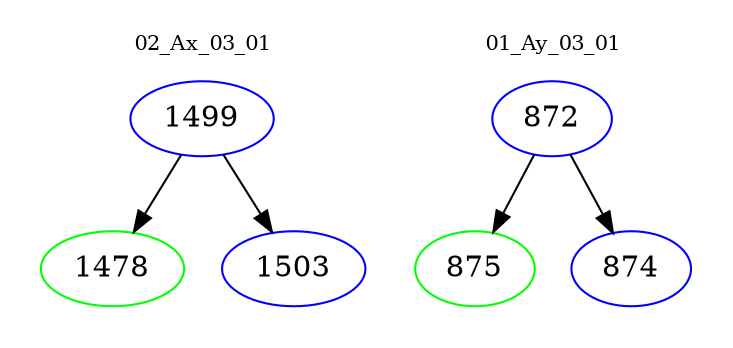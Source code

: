 digraph{
subgraph cluster_0 {
color = white
label = "02_Ax_03_01";
fontsize=10;
T0_1499 [label="1499", color="blue"]
T0_1499 -> T0_1478 [color="black"]
T0_1478 [label="1478", color="green"]
T0_1499 -> T0_1503 [color="black"]
T0_1503 [label="1503", color="blue"]
}
subgraph cluster_1 {
color = white
label = "01_Ay_03_01";
fontsize=10;
T1_872 [label="872", color="blue"]
T1_872 -> T1_875 [color="black"]
T1_875 [label="875", color="green"]
T1_872 -> T1_874 [color="black"]
T1_874 [label="874", color="blue"]
}
}
